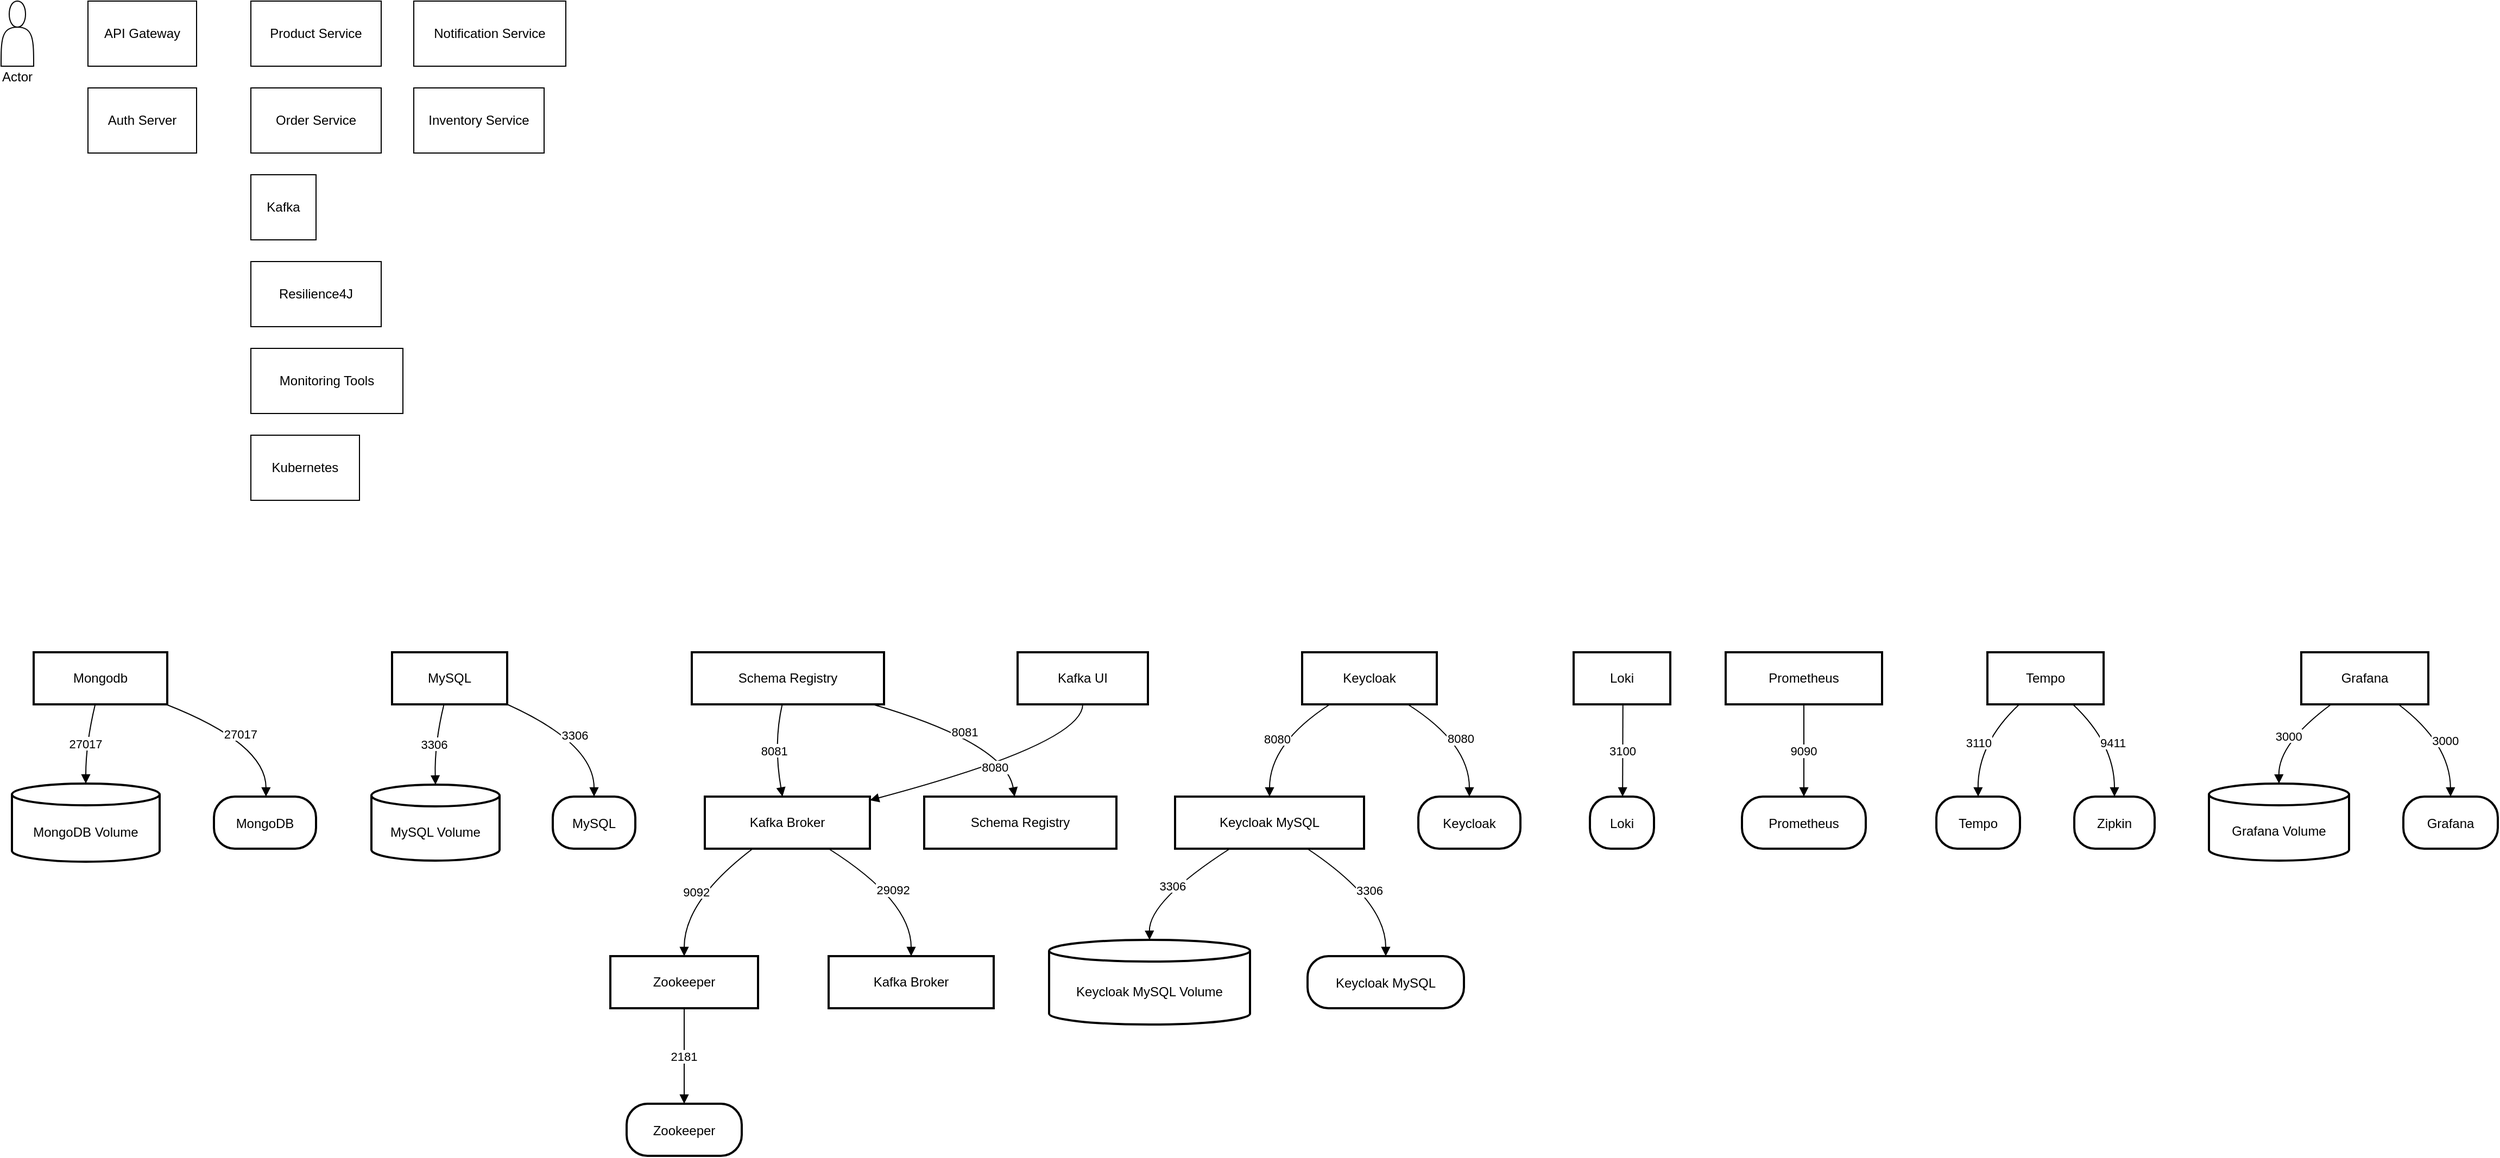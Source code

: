 <mxfile version="25.0.3">
  <diagram name="Page-1" id="0">
    <mxGraphModel dx="1646" dy="941" grid="1" gridSize="10" guides="1" tooltips="1" connect="1" arrows="1" fold="1" page="1" pageScale="1" pageWidth="827" pageHeight="1169" math="0" shadow="0">
      <root>
        <mxCell id="0" />
        <mxCell id="1" parent="0" />
        <mxCell id="2" value="" style="shape=actor;whiteSpace=wrap;html=1;" parent="1" vertex="1">
          <mxGeometry x="20" y="20" width="30" height="60" as="geometry" />
        </mxCell>
        <mxCell id="3" value="Actor" style="text;html=1;strokeColor=none;fillColor=none;align=center;verticalAlign=middle;whiteSpace=wrap;rounded=0;" parent="1" vertex="1">
          <mxGeometry x="20" y="80" width="30" height="20" as="geometry" />
        </mxCell>
        <mxCell id="4" value="API Gateway" style="rounded=0;whiteSpace=wrap;html=1;" parent="1" vertex="1">
          <mxGeometry x="100" y="20" width="100" height="60" as="geometry" />
        </mxCell>
        <mxCell id="5" value="Auth Server" style="rounded=0;whiteSpace=wrap;html=1;" parent="1" vertex="1">
          <mxGeometry x="100" y="100" width="100" height="60" as="geometry" />
        </mxCell>
        <mxCell id="6" value="Product Service" style="rounded=0;whiteSpace=wrap;html=1;" parent="1" vertex="1">
          <mxGeometry x="250" y="20" width="120" height="60" as="geometry" />
        </mxCell>
        <mxCell id="7" value="Order Service" style="rounded=0;whiteSpace=wrap;html=1;" parent="1" vertex="1">
          <mxGeometry x="250" y="100" width="120" height="60" as="geometry" />
        </mxCell>
        <mxCell id="8" value="Notification Service" style="rounded=0;whiteSpace=wrap;html=1;" parent="1" vertex="1">
          <mxGeometry x="400" y="20" width="140" height="60" as="geometry" />
        </mxCell>
        <mxCell id="9" value="Inventory Service" style="rounded=0;whiteSpace=wrap;html=1;" parent="1" vertex="1">
          <mxGeometry x="400" y="100" width="120" height="60" as="geometry" />
        </mxCell>
        <mxCell id="10" value="Kafka" style="rounded=0;whiteSpace=wrap;html=1;" parent="1" vertex="1">
          <mxGeometry x="250" y="180" width="60" height="60" as="geometry" />
        </mxCell>
        <mxCell id="11" value="Resilience4J" style="rounded=0;whiteSpace=wrap;html=1;" parent="1" vertex="1">
          <mxGeometry x="250" y="260" width="120" height="60" as="geometry" />
        </mxCell>
        <mxCell id="12" value="Monitoring Tools" style="rounded=0;whiteSpace=wrap;html=1;" parent="1" vertex="1">
          <mxGeometry x="250" y="340" width="140" height="60" as="geometry" />
        </mxCell>
        <mxCell id="13" value="Kubernetes" style="rounded=0;whiteSpace=wrap;html=1;" parent="1" vertex="1">
          <mxGeometry x="250" y="420" width="100" height="60" as="geometry" />
        </mxCell>
        <mxCell id="1bMWVKFJL_PFLgstzTS1-13" value="Mongodb" style="whiteSpace=wrap;strokeWidth=2;" vertex="1" parent="1">
          <mxGeometry x="50" y="620" width="123" height="48" as="geometry" />
        </mxCell>
        <mxCell id="1bMWVKFJL_PFLgstzTS1-14" value="MongoDB Volume" style="shape=cylinder3;boundedLbl=1;backgroundOutline=1;size=10;strokeWidth=2;whiteSpace=wrap;" vertex="1" parent="1">
          <mxGeometry x="30" y="741" width="136" height="72" as="geometry" />
        </mxCell>
        <mxCell id="1bMWVKFJL_PFLgstzTS1-15" value="MongoDB" style="rounded=1;arcSize=40;strokeWidth=2" vertex="1" parent="1">
          <mxGeometry x="216" y="753" width="94" height="48" as="geometry" />
        </mxCell>
        <mxCell id="1bMWVKFJL_PFLgstzTS1-16" value="MySQL" style="whiteSpace=wrap;strokeWidth=2;" vertex="1" parent="1">
          <mxGeometry x="380" y="620" width="106" height="48" as="geometry" />
        </mxCell>
        <mxCell id="1bMWVKFJL_PFLgstzTS1-17" value="MySQL Volume" style="shape=cylinder3;boundedLbl=1;backgroundOutline=1;size=10;strokeWidth=2;whiteSpace=wrap;" vertex="1" parent="1">
          <mxGeometry x="361" y="742" width="118" height="70" as="geometry" />
        </mxCell>
        <mxCell id="1bMWVKFJL_PFLgstzTS1-18" value="MySQL" style="rounded=1;arcSize=40;strokeWidth=2" vertex="1" parent="1">
          <mxGeometry x="528" y="753" width="76" height="48" as="geometry" />
        </mxCell>
        <mxCell id="1bMWVKFJL_PFLgstzTS1-19" value="Keycloak MySQL" style="whiteSpace=wrap;strokeWidth=2;" vertex="1" parent="1">
          <mxGeometry x="1101" y="753" width="174" height="48" as="geometry" />
        </mxCell>
        <mxCell id="1bMWVKFJL_PFLgstzTS1-20" value="Keycloak MySQL Volume" style="shape=cylinder3;boundedLbl=1;backgroundOutline=1;size=10;strokeWidth=2;whiteSpace=wrap;" vertex="1" parent="1">
          <mxGeometry x="985" y="885" width="185" height="78" as="geometry" />
        </mxCell>
        <mxCell id="1bMWVKFJL_PFLgstzTS1-21" value="Keycloak MySQL" style="rounded=1;arcSize=40;strokeWidth=2" vertex="1" parent="1">
          <mxGeometry x="1223" y="900" width="144" height="48" as="geometry" />
        </mxCell>
        <mxCell id="1bMWVKFJL_PFLgstzTS1-22" value="Zookeeper" style="whiteSpace=wrap;strokeWidth=2;" vertex="1" parent="1">
          <mxGeometry x="581" y="900" width="136" height="48" as="geometry" />
        </mxCell>
        <mxCell id="1bMWVKFJL_PFLgstzTS1-23" value="Zookeeper" style="rounded=1;arcSize=40;strokeWidth=2" vertex="1" parent="1">
          <mxGeometry x="596" y="1036" width="106" height="48" as="geometry" />
        </mxCell>
        <mxCell id="1bMWVKFJL_PFLgstzTS1-24" value="Kafka Broker" style="whiteSpace=wrap;strokeWidth=2;" vertex="1" parent="1">
          <mxGeometry x="668" y="753" width="152" height="48" as="geometry" />
        </mxCell>
        <mxCell id="1bMWVKFJL_PFLgstzTS1-25" value="Kafka Broker" style="whiteSpace=wrap;strokeWidth=2;" vertex="1" parent="1">
          <mxGeometry x="782" y="900" width="152" height="48" as="geometry" />
        </mxCell>
        <mxCell id="1bMWVKFJL_PFLgstzTS1-26" value="Schema Registry" style="whiteSpace=wrap;strokeWidth=2;" vertex="1" parent="1">
          <mxGeometry x="656" y="620" width="177" height="48" as="geometry" />
        </mxCell>
        <mxCell id="1bMWVKFJL_PFLgstzTS1-27" value="Schema Registry" style="whiteSpace=wrap;strokeWidth=2;" vertex="1" parent="1">
          <mxGeometry x="870" y="753" width="177" height="48" as="geometry" />
        </mxCell>
        <mxCell id="1bMWVKFJL_PFLgstzTS1-28" value="Kafka UI" style="whiteSpace=wrap;strokeWidth=2;" vertex="1" parent="1">
          <mxGeometry x="956" y="620" width="120" height="48" as="geometry" />
        </mxCell>
        <mxCell id="1bMWVKFJL_PFLgstzTS1-29" value="Keycloak" style="whiteSpace=wrap;strokeWidth=2;" vertex="1" parent="1">
          <mxGeometry x="1218" y="620" width="124" height="48" as="geometry" />
        </mxCell>
        <mxCell id="1bMWVKFJL_PFLgstzTS1-30" value="Keycloak" style="rounded=1;arcSize=40;strokeWidth=2" vertex="1" parent="1">
          <mxGeometry x="1325" y="753" width="94" height="48" as="geometry" />
        </mxCell>
        <mxCell id="1bMWVKFJL_PFLgstzTS1-31" value="Loki" style="whiteSpace=wrap;strokeWidth=2;" vertex="1" parent="1">
          <mxGeometry x="1468" y="620" width="89" height="48" as="geometry" />
        </mxCell>
        <mxCell id="1bMWVKFJL_PFLgstzTS1-32" value="Loki" style="rounded=1;arcSize=40;strokeWidth=2" vertex="1" parent="1">
          <mxGeometry x="1483" y="753" width="59" height="48" as="geometry" />
        </mxCell>
        <mxCell id="1bMWVKFJL_PFLgstzTS1-33" value="Prometheus" style="whiteSpace=wrap;strokeWidth=2;" vertex="1" parent="1">
          <mxGeometry x="1608" y="620" width="144" height="48" as="geometry" />
        </mxCell>
        <mxCell id="1bMWVKFJL_PFLgstzTS1-34" value="Prometheus" style="rounded=1;arcSize=40;strokeWidth=2" vertex="1" parent="1">
          <mxGeometry x="1623" y="753" width="114" height="48" as="geometry" />
        </mxCell>
        <mxCell id="1bMWVKFJL_PFLgstzTS1-35" value="Tempo" style="whiteSpace=wrap;strokeWidth=2;" vertex="1" parent="1">
          <mxGeometry x="1849" y="620" width="107" height="48" as="geometry" />
        </mxCell>
        <mxCell id="1bMWVKFJL_PFLgstzTS1-36" value="Tempo" style="rounded=1;arcSize=40;strokeWidth=2" vertex="1" parent="1">
          <mxGeometry x="1802" y="753" width="77" height="48" as="geometry" />
        </mxCell>
        <mxCell id="1bMWVKFJL_PFLgstzTS1-37" value="Zipkin" style="rounded=1;arcSize=40;strokeWidth=2" vertex="1" parent="1">
          <mxGeometry x="1929" y="753" width="74" height="48" as="geometry" />
        </mxCell>
        <mxCell id="1bMWVKFJL_PFLgstzTS1-38" value="Grafana" style="whiteSpace=wrap;strokeWidth=2;" vertex="1" parent="1">
          <mxGeometry x="2138" y="620" width="117" height="48" as="geometry" />
        </mxCell>
        <mxCell id="1bMWVKFJL_PFLgstzTS1-39" value="Grafana Volume" style="shape=cylinder3;boundedLbl=1;backgroundOutline=1;size=10;strokeWidth=2;whiteSpace=wrap;" vertex="1" parent="1">
          <mxGeometry x="2053" y="741" width="129" height="71" as="geometry" />
        </mxCell>
        <mxCell id="1bMWVKFJL_PFLgstzTS1-40" value="Grafana" style="rounded=1;arcSize=40;strokeWidth=2" vertex="1" parent="1">
          <mxGeometry x="2232" y="753" width="87" height="48" as="geometry" />
        </mxCell>
        <mxCell id="1bMWVKFJL_PFLgstzTS1-41" value="27017" style="curved=1;startArrow=none;endArrow=block;exitX=0.46;exitY=1.01;entryX=0.5;entryY=-0.01;rounded=0;" edge="1" parent="1" source="1bMWVKFJL_PFLgstzTS1-13" target="1bMWVKFJL_PFLgstzTS1-14">
          <mxGeometry relative="1" as="geometry">
            <Array as="points">
              <mxPoint x="98" y="704" />
            </Array>
          </mxGeometry>
        </mxCell>
        <mxCell id="1bMWVKFJL_PFLgstzTS1-42" value="27017" style="curved=1;startArrow=none;endArrow=block;exitX=1;exitY=1.01;entryX=0.51;entryY=-0.01;rounded=0;" edge="1" parent="1" source="1bMWVKFJL_PFLgstzTS1-13" target="1bMWVKFJL_PFLgstzTS1-15">
          <mxGeometry relative="1" as="geometry">
            <Array as="points">
              <mxPoint x="264" y="704" />
            </Array>
          </mxGeometry>
        </mxCell>
        <mxCell id="1bMWVKFJL_PFLgstzTS1-43" value="3306" style="curved=1;startArrow=none;endArrow=block;exitX=0.45;exitY=1.01;entryX=0.5;entryY=0;rounded=0;" edge="1" parent="1" source="1bMWVKFJL_PFLgstzTS1-16" target="1bMWVKFJL_PFLgstzTS1-17">
          <mxGeometry relative="1" as="geometry">
            <Array as="points">
              <mxPoint x="419" y="704" />
            </Array>
          </mxGeometry>
        </mxCell>
        <mxCell id="1bMWVKFJL_PFLgstzTS1-44" value="3306" style="curved=1;startArrow=none;endArrow=block;exitX=1;exitY=1;entryX=0.5;entryY=-0.01;rounded=0;" edge="1" parent="1" source="1bMWVKFJL_PFLgstzTS1-16" target="1bMWVKFJL_PFLgstzTS1-18">
          <mxGeometry relative="1" as="geometry">
            <Array as="points">
              <mxPoint x="566" y="704" />
            </Array>
          </mxGeometry>
        </mxCell>
        <mxCell id="1bMWVKFJL_PFLgstzTS1-45" value="3306" style="curved=1;startArrow=none;endArrow=block;exitX=0.29;exitY=1;entryX=0.5;entryY=0;rounded=0;" edge="1" parent="1" source="1bMWVKFJL_PFLgstzTS1-19" target="1bMWVKFJL_PFLgstzTS1-20">
          <mxGeometry relative="1" as="geometry">
            <Array as="points">
              <mxPoint x="1077" y="849" />
            </Array>
          </mxGeometry>
        </mxCell>
        <mxCell id="1bMWVKFJL_PFLgstzTS1-46" value="3306" style="curved=1;startArrow=none;endArrow=block;exitX=0.7;exitY=1;entryX=0.5;entryY=0;rounded=0;" edge="1" parent="1" source="1bMWVKFJL_PFLgstzTS1-19" target="1bMWVKFJL_PFLgstzTS1-21">
          <mxGeometry relative="1" as="geometry">
            <Array as="points">
              <mxPoint x="1295" y="849" />
            </Array>
          </mxGeometry>
        </mxCell>
        <mxCell id="1bMWVKFJL_PFLgstzTS1-47" value="2181" style="curved=1;startArrow=none;endArrow=block;exitX=0.5;exitY=1.01;entryX=0.5;entryY=-0.01;rounded=0;" edge="1" parent="1" source="1bMWVKFJL_PFLgstzTS1-22" target="1bMWVKFJL_PFLgstzTS1-23">
          <mxGeometry relative="1" as="geometry">
            <Array as="points" />
          </mxGeometry>
        </mxCell>
        <mxCell id="1bMWVKFJL_PFLgstzTS1-48" value="9092" style="curved=1;startArrow=none;endArrow=block;exitX=0.29;exitY=1;entryX=0.5;entryY=0;rounded=0;" edge="1" parent="1" source="1bMWVKFJL_PFLgstzTS1-24" target="1bMWVKFJL_PFLgstzTS1-22">
          <mxGeometry relative="1" as="geometry">
            <Array as="points">
              <mxPoint x="649" y="849" />
            </Array>
          </mxGeometry>
        </mxCell>
        <mxCell id="1bMWVKFJL_PFLgstzTS1-49" value="29092" style="curved=1;startArrow=none;endArrow=block;exitX=0.75;exitY=1;entryX=0.5;entryY=0;rounded=0;" edge="1" parent="1" source="1bMWVKFJL_PFLgstzTS1-24" target="1bMWVKFJL_PFLgstzTS1-25">
          <mxGeometry relative="1" as="geometry">
            <Array as="points">
              <mxPoint x="858" y="849" />
            </Array>
          </mxGeometry>
        </mxCell>
        <mxCell id="1bMWVKFJL_PFLgstzTS1-50" value="8081" style="curved=1;startArrow=none;endArrow=block;exitX=0.47;exitY=1.01;entryX=0.47;entryY=-0.01;rounded=0;" edge="1" parent="1" source="1bMWVKFJL_PFLgstzTS1-26" target="1bMWVKFJL_PFLgstzTS1-24">
          <mxGeometry relative="1" as="geometry">
            <Array as="points">
              <mxPoint x="731" y="704" />
            </Array>
          </mxGeometry>
        </mxCell>
        <mxCell id="1bMWVKFJL_PFLgstzTS1-51" value="8081" style="curved=1;startArrow=none;endArrow=block;exitX=0.95;exitY=1.01;entryX=0.47;entryY=-0.01;rounded=0;" edge="1" parent="1" source="1bMWVKFJL_PFLgstzTS1-26" target="1bMWVKFJL_PFLgstzTS1-27">
          <mxGeometry relative="1" as="geometry">
            <Array as="points">
              <mxPoint x="945" y="704" />
            </Array>
          </mxGeometry>
        </mxCell>
        <mxCell id="1bMWVKFJL_PFLgstzTS1-52" value="8080" style="curved=1;startArrow=none;endArrow=block;exitX=0.5;exitY=1.01;entryX=1;entryY=0.07;rounded=0;" edge="1" parent="1" source="1bMWVKFJL_PFLgstzTS1-28" target="1bMWVKFJL_PFLgstzTS1-24">
          <mxGeometry relative="1" as="geometry">
            <Array as="points">
              <mxPoint x="1016" y="704" />
            </Array>
          </mxGeometry>
        </mxCell>
        <mxCell id="1bMWVKFJL_PFLgstzTS1-53" value="8080" style="curved=1;startArrow=none;endArrow=block;exitX=0.2;exitY=1.01;entryX=0.5;entryY=-0.01;rounded=0;" edge="1" parent="1" source="1bMWVKFJL_PFLgstzTS1-29" target="1bMWVKFJL_PFLgstzTS1-19">
          <mxGeometry relative="1" as="geometry">
            <Array as="points">
              <mxPoint x="1188" y="704" />
            </Array>
          </mxGeometry>
        </mxCell>
        <mxCell id="1bMWVKFJL_PFLgstzTS1-54" value="8080" style="curved=1;startArrow=none;endArrow=block;exitX=0.79;exitY=1.01;entryX=0.5;entryY=-0.01;rounded=0;" edge="1" parent="1" source="1bMWVKFJL_PFLgstzTS1-29" target="1bMWVKFJL_PFLgstzTS1-30">
          <mxGeometry relative="1" as="geometry">
            <Array as="points">
              <mxPoint x="1372" y="704" />
            </Array>
          </mxGeometry>
        </mxCell>
        <mxCell id="1bMWVKFJL_PFLgstzTS1-55" value="3100" style="curved=1;startArrow=none;endArrow=block;exitX=0.51;exitY=1.01;entryX=0.51;entryY=-0.01;rounded=0;" edge="1" parent="1" source="1bMWVKFJL_PFLgstzTS1-31" target="1bMWVKFJL_PFLgstzTS1-32">
          <mxGeometry relative="1" as="geometry">
            <Array as="points" />
          </mxGeometry>
        </mxCell>
        <mxCell id="1bMWVKFJL_PFLgstzTS1-56" value="9090" style="curved=1;startArrow=none;endArrow=block;exitX=0.5;exitY=1.01;entryX=0.5;entryY=-0.01;rounded=0;" edge="1" parent="1" source="1bMWVKFJL_PFLgstzTS1-33" target="1bMWVKFJL_PFLgstzTS1-34">
          <mxGeometry relative="1" as="geometry">
            <Array as="points" />
          </mxGeometry>
        </mxCell>
        <mxCell id="1bMWVKFJL_PFLgstzTS1-57" value="3110" style="curved=1;startArrow=none;endArrow=block;exitX=0.27;exitY=1.01;entryX=0.5;entryY=-0.01;rounded=0;" edge="1" parent="1" source="1bMWVKFJL_PFLgstzTS1-35" target="1bMWVKFJL_PFLgstzTS1-36">
          <mxGeometry relative="1" as="geometry">
            <Array as="points">
              <mxPoint x="1840" y="704" />
            </Array>
          </mxGeometry>
        </mxCell>
        <mxCell id="1bMWVKFJL_PFLgstzTS1-58" value="9411" style="curved=1;startArrow=none;endArrow=block;exitX=0.74;exitY=1.01;entryX=0.5;entryY=-0.01;rounded=0;" edge="1" parent="1" source="1bMWVKFJL_PFLgstzTS1-35" target="1bMWVKFJL_PFLgstzTS1-37">
          <mxGeometry relative="1" as="geometry">
            <Array as="points">
              <mxPoint x="1966" y="704" />
            </Array>
          </mxGeometry>
        </mxCell>
        <mxCell id="1bMWVKFJL_PFLgstzTS1-59" value="3000" style="curved=1;startArrow=none;endArrow=block;exitX=0.23;exitY=1.01;entryX=0.5;entryY=0;rounded=0;" edge="1" parent="1" source="1bMWVKFJL_PFLgstzTS1-38" target="1bMWVKFJL_PFLgstzTS1-39">
          <mxGeometry relative="1" as="geometry">
            <Array as="points">
              <mxPoint x="2117" y="704" />
            </Array>
          </mxGeometry>
        </mxCell>
        <mxCell id="1bMWVKFJL_PFLgstzTS1-60" value="3000" style="curved=1;startArrow=none;endArrow=block;exitX=0.77;exitY=1.01;entryX=0.5;entryY=-0.01;rounded=0;" edge="1" parent="1" source="1bMWVKFJL_PFLgstzTS1-38" target="1bMWVKFJL_PFLgstzTS1-40">
          <mxGeometry relative="1" as="geometry">
            <Array as="points">
              <mxPoint x="2275" y="704" />
            </Array>
          </mxGeometry>
        </mxCell>
      </root>
    </mxGraphModel>
  </diagram>
</mxfile>

